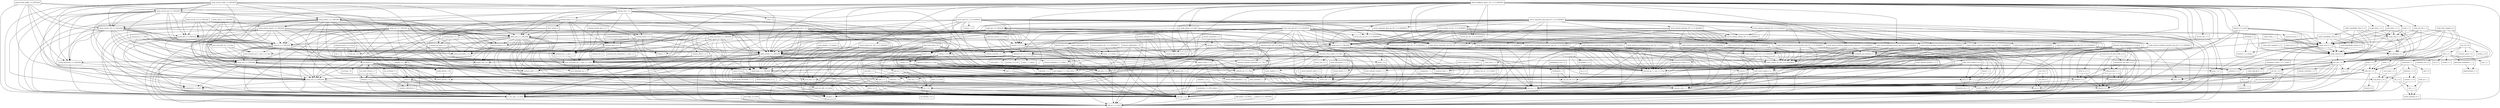 digraph dependencies {
  node [shape = box, fontsize=10.0];
  activemq_broker_5_15_2 -> activemq_client_5_15_2;
  activemq_broker_5_15_2 -> geronimo_jms_1_1_spec_1_1_1;
  activemq_broker_5_15_2 -> guava_23_6_jre;
  activemq_broker_5_15_2 -> hawtbuf_1_11;
  activemq_broker_5_15_2 -> jackson_databind_2_9_3;
  activemq_broker_5_15_2 -> jboss_transaction_api_1_2_spec_1_0_1_Final;
  activemq_broker_5_15_2 -> org_osgi_core_6_0_0;
  activemq_broker_5_15_2 -> slf4j_api_1_8_0_beta0;
  activemq_broker_5_15_2 -> xml_apis_1_4_01;
  activemq_client_5_15_2 -> commons_net_3_6;
  activemq_client_5_15_2 -> geronimo_j2ee_management_1_1_spec_1_0_1;
  activemq_client_5_15_2 -> geronimo_jms_1_1_spec_1_1_1;
  activemq_client_5_15_2 -> hawtbuf_1_11;
  activemq_client_5_15_2 -> jboss_transaction_api_1_2_spec_1_0_1_Final;
  activemq_client_5_15_2 -> slf4j_api_1_8_0_beta0;
  activemq_client_5_15_2 -> xml_apis_1_4_01;
  activemq_jms_pool_5_15_2 -> commons_pool2_2_5_0;
  activemq_jms_pool_5_15_2 -> geronimo_jms_1_1_spec_1_1_1;
  activemq_jms_pool_5_15_2 -> jboss_transaction_api_1_2_spec_1_0_1_Final;
  activemq_jms_pool_5_15_2 -> slf4j_api_1_8_0_beta0;
  activemq_kahadb_store_5_15_2 -> activemq_broker_5_15_2;
  activemq_kahadb_store_5_15_2 -> activemq_client_5_15_2;
  activemq_kahadb_store_5_15_2 -> geronimo_jms_1_1_spec_1_1_1;
  activemq_kahadb_store_5_15_2 -> jboss_transaction_api_1_2_spec_1_0_1_Final;
  activemq_kahadb_store_5_15_2 -> slf4j_api_1_8_0_beta0;
  activemq_openwire_legacy_5_15_2 -> activemq_client_5_15_2;
  activemq_pool_5_15_2 -> activemq_client_5_15_2;
  activemq_pool_5_15_2 -> activemq_jms_pool_5_15_2;
  activemq_pool_5_15_2 -> geronimo_jms_1_1_spec_1_1_1;
  activemq_pool_5_15_2 -> jboss_transaction_api_1_2_spec_1_0_1_Final;
  activemq_pool_5_15_2 -> slf4j_api_1_8_0_beta0;
  activemq_spring_5_15_2 -> activemq_broker_5_15_2;
  activemq_spring_5_15_2 -> activemq_client_5_15_2;
  activemq_spring_5_15_2 -> activemq_jms_pool_5_15_2;
  activemq_spring_5_15_2 -> activemq_pool_5_15_2;
  activemq_spring_5_15_2 -> geronimo_jms_1_1_spec_1_1_1;
  activemq_spring_5_15_2 -> jboss_transaction_api_1_2_spec_1_0_1_Final;
  activemq_spring_5_15_2 -> slf4j_api_1_8_0_beta0;
  activemq_spring_5_15_2 -> spring_beans_5_0_2_RELEASE;
  activemq_spring_5_15_2 -> spring_context_5_0_2_RELEASE;
  activemq_spring_5_15_2 -> spring_core_5_0_2_RELEASE;
  activemq_spring_5_15_2 -> xbean_spring_4_6;
  activemq_web_5_15_2 -> activemq_broker_5_15_2;
  activemq_web_5_15_2 -> activemq_client_5_15_2;
  activemq_web_5_15_2 -> activemq_spring_5_15_2;
  activemq_web_5_15_2 -> geronimo_jms_1_1_spec_1_1_1;
  activemq_web_5_15_2 -> jaxb_api_2_3_0;
  activemq_web_5_15_2 -> rome_1_0;
  activemq_web_5_15_2 -> slf4j_api_1_8_0_beta0;
  activemq_web_5_15_2 -> spring_beans_5_0_2_RELEASE;
  activemq_web_5_15_2 -> spring_core_5_0_2_RELEASE;
  activemq_web_5_15_2 -> spring_web_5_0_2_RELEASE;
  activemq_web_5_15_2 -> spring_webmvc_5_0_2_RELEASE;
  activemq_web_5_15_2 -> xstream_1_4_10;
  ant_1_10_1 -> ant_launcher_1_10_1;
  ant_1_10_1 -> xml_apis_1_4_01;
  asm_tree_6_0 -> asm_6_0;
  asm_util_6_0 -> asm_6_0;
  asm_util_6_0 -> asm_tree_6_0;
  aspectjweaver_1_9_0_RC2 -> jcl_over_slf4j_1_8_0_beta0;
  aspectjweaver_1_9_0_RC2 -> xml_apis_1_4_01;
  atmosphere_runtime_2_4_11_vaadin2 -> commons_pool2_2_5_0;
  atmosphere_runtime_2_4_11_vaadin2 -> jaxb_api_2_3_0;
  atmosphere_runtime_2_4_11_vaadin2 -> vaadin_slf4j_jdk14_1_6_1;
  atmosphere_runtime_2_4_11_vaadin2 -> xml_apis_1_4_01;
  autoencoder_0_1 -> ejml_0_22;
  autoencoder_0_1 -> jcommon_1_0_16;
  autoencoder_0_1 -> jfreechart_1_0_13;
  autoencoder_0_1 -> scala_library_2_10_2;
  autoencoder_0_1 -> scala_swing_2_10_2;
  autoencoder_0_1 -> weka_dev_3_9_2;
  bcpkix_jdk15on_1_58 -> bcprov_jdk15on_1_58;
  bmad_2_4 -> weka_dev_3_9_2;
  bounce_0_18 -> xml_apis_1_4_01;
  cglib_3_2_5 -> ant_1_10_1;
  cglib_3_2_5 -> asm_6_0;
  citizen_intelligence_agency_2017_12_25_SNAPSHOT -> commons_beanutils_1_9_3;
  citizen_intelligence_agency_2017_12_25_SNAPSHOT -> commons_lang_2_6_0_redhat_6;
  citizen_intelligence_agency_2017_12_25_SNAPSHOT -> commons_lang3_3_7;
  citizen_intelligence_agency_2017_12_25_SNAPSHOT -> dcharts_2_0_0_hack23;
  citizen_intelligence_agency_2017_12_25_SNAPSHOT -> ehcache_2_10_4_4_8;
  citizen_intelligence_agency_2017_12_25_SNAPSHOT -> ehcache_web_2_0_4;
  citizen_intelligence_agency_2017_12_25_SNAPSHOT -> gantt_addon_1_0_3;
  citizen_intelligence_agency_2017_12_25_SNAPSHOT -> hibernate_jpa_2_1_api_1_0_0_Final;
  citizen_intelligence_agency_2017_12_25_SNAPSHOT -> joda_time_2_9_9;
  citizen_intelligence_agency_2017_12_25_SNAPSHOT -> jsoup_1_10_2;
  citizen_intelligence_agency_2017_12_25_SNAPSHOT -> model_common_api_2017_12_25_SNAPSHOT;
  citizen_intelligence_agency_2017_12_25_SNAPSHOT -> model_external_riksdagen_documentcontent_impl_2017_12_25_SNAPSHOT;
  citizen_intelligence_agency_2017_12_25_SNAPSHOT -> model_external_riksdagen_dokumentlista_impl_2017_12_25_SNAPSHOT;
  citizen_intelligence_agency_2017_12_25_SNAPSHOT -> model_external_riksdagen_dokumentstatus_impl_2017_12_25_SNAPSHOT;
  citizen_intelligence_agency_2017_12_25_SNAPSHOT -> model_external_riksdagen_person_impl_2017_12_25_SNAPSHOT;
  citizen_intelligence_agency_2017_12_25_SNAPSHOT -> model_external_riksdagen_utskottsforslag_impl_2017_12_25_SNAPSHOT;
  citizen_intelligence_agency_2017_12_25_SNAPSHOT -> model_external_worldbank_data_impl_2017_12_25_SNAPSHOT;
  citizen_intelligence_agency_2017_12_25_SNAPSHOT -> model_internal_application_user_impl_2017_12_25_SNAPSHOT;
  citizen_intelligence_agency_2017_12_25_SNAPSHOT -> qrcode_2_1;
  citizen_intelligence_agency_2017_12_25_SNAPSHOT -> responsive_layout_2_1_1;
  citizen_intelligence_agency_2017_12_25_SNAPSHOT -> service_api_2017_12_25_SNAPSHOT;
  citizen_intelligence_agency_2017_12_25_SNAPSHOT -> service_external_esv_2017_12_25_SNAPSHOT;
  citizen_intelligence_agency_2017_12_25_SNAPSHOT -> slf4j_api_1_8_0_beta0;
  citizen_intelligence_agency_2017_12_25_SNAPSHOT -> spring_aop_5_0_2_RELEASE;
  citizen_intelligence_agency_2017_12_25_SNAPSHOT -> spring_beans_5_0_2_RELEASE;
  citizen_intelligence_agency_2017_12_25_SNAPSHOT -> spring_context_5_0_2_RELEASE;
  citizen_intelligence_agency_2017_12_25_SNAPSHOT -> spring_security_core_5_0_0_RELEASE;
  citizen_intelligence_agency_2017_12_25_SNAPSHOT -> spring_security_web_5_0_0_RELEASE;
  citizen_intelligence_agency_2017_12_25_SNAPSHOT -> spring_tx_5_0_2_RELEASE;
  citizen_intelligence_agency_2017_12_25_SNAPSHOT -> spring_web_5_0_2_RELEASE;
  citizen_intelligence_agency_2017_12_25_SNAPSHOT -> vaadin_grid_util_2_1_0;
  citizen_intelligence_agency_2017_12_25_SNAPSHOT -> vaadin_server_8_2_0;
  citizen_intelligence_agency_2017_12_25_SNAPSHOT -> vaadin_shared_8_2_0;
  citizen_intelligence_agency_2017_12_25_SNAPSHOT -> vaadin_spring_3_0_0_alpha1;
  citizen_intelligence_agency_2017_12_25_SNAPSHOT -> wt_pdf_viewer_1_0_4;
  colt_2_1_4 -> concurrent_1_3_4;
  commons_beanutils_1_9_3 -> commons_collections_3_2_2_redhat_2;
  commons_beanutils_1_9_3 -> jcl_over_slf4j_1_8_0_beta0;
  commons_collections4_4_1 -> xml_apis_1_4_01;
  commons_configuration_1_10 -> commons_beanutils_1_9_3;
  commons_configuration_1_10 -> commons_codec_1_11;
  commons_configuration_1_10 -> commons_collections_3_2_2_redhat_2;
  commons_configuration_1_10 -> commons_lang_2_6_0_redhat_6;
  commons_configuration_1_10 -> jcl_over_slf4j_1_8_0_beta0;
  commons_configuration_1_10 -> xml_apis_1_4_01;
  commons_dbcp2_2_2_0 -> commons_pool2_2_5_0;
  commons_dbcp2_2_2_0 -> jboss_transaction_api_1_2_spec_1_0_1_Final;
  commons_dbcp2_2_2_0 -> jcl_over_slf4j_1_8_0_beta0;
  commons_pool2_2_5_0 -> cglib_3_2_5;
  core_1_1_2 -> arpack_combined_all_0_1;
  dcharts_2_0_0_hack23 -> commons_codec_1_11;
  dcharts_2_0_0_hack23 -> commons_lang3_3_7;
  dcharts_2_0_0_hack23 -> gwt_user_2_8_2;
  dcharts_2_0_0_hack23 -> vaadin_client_8_2_0;
  dcharts_2_0_0_hack23 -> vaadin_server_8_2_0;
  dcharts_2_0_0_hack23 -> vaadin_shared_8_2_0;
  dom4j_1_6_1 -> jaxb_api_2_3_0;
  dom4j_1_6_1 -> jaxb_xjc_2_3_0;
  dom4j_1_6_1 -> xml_apis_1_4_01;
  dom4j_1_6_1 -> xpp3_1_1_6;
  easybinder_0_5 -> gentyref_1_2_0_vaadin1;
  easybinder_0_5 -> hibernate_jpa_2_1_api_1_0_0_Final;
  easybinder_0_5 -> vaadin_server_8_2_0;
  easybinder_0_5 -> vaadin_shared_8_2_0;
  easybinder_0_5 -> validation_api_2_0_1_Final;
  ehcache_2_10_4_4_8 -> hibernate_core_5_2_12_Final;
  ehcache_2_10_4_4_8 -> jboss_transaction_api_1_2_spec_1_0_1_Final;
  ehcache_2_10_4_4_8 -> quartz_2_3_0;
  ehcache_2_10_4_4_8 -> slf4j_api_1_8_0_beta0;
  ehcache_2_10_4_4_8 -> xml_apis_1_4_01;
  ehcache_3_4_0 -> cache_api_1_0_0;
  ehcache_3_4_0 -> jaxb_api_2_3_0;
  ehcache_3_4_0 -> slf4j_api_1_8_0_beta0;
  ehcache_3_4_0 -> xml_apis_1_4_01;
  ehcache_clustered_3_4_0 -> ehcache_2_10_4_4_8;
  ehcache_clustered_3_4_0 -> ehcache_3_4_0;
  ehcache_clustered_3_4_0 -> jaxb_api_2_3_0;
  ehcache_clustered_3_4_0 -> slf4j_api_1_8_0_beta0;
  ehcache_clustered_3_4_0 -> xml_apis_1_4_01;
  ehcache_transactions_3_4_0 -> ehcache_2_10_4_4_8;
  ehcache_transactions_3_4_0 -> ehcache_3_4_0;
  ehcache_transactions_3_4_0 -> jboss_transaction_api_1_2_spec_1_0_1_Final;
  ehcache_transactions_3_4_0 -> slf4j_api_1_8_0_beta0;
  ehcache_transactions_3_4_0 -> xml_apis_1_4_01;
  ehcache_web_2_0_4 -> ehcache_2_10_4_4_8;
  ehcache_web_2_0_4 -> slf4j_api_1_8_0_beta0;
  elasticsearch_rest_client_5_6_4 -> httpasyncclient_4_1_2;
  elasticsearch_rest_client_5_6_4 -> httpclient_4_5_4;
  elasticsearch_rest_client_5_6_4 -> httpcore_4_4_8;
  elasticsearch_rest_client_5_6_4 -> httpcore_nio_4_4_5;
  elasticsearch_rest_client_5_6_4 -> jcl_over_slf4j_1_8_0_beta0;
  elasticsearch_rest_client_sniffer_5_6_4 -> elasticsearch_rest_client_5_6_4;
  elasticsearch_rest_client_sniffer_5_6_4 -> httpcore_4_4_8;
  elasticsearch_rest_client_sniffer_5_6_4 -> jackson_core_2_9_3;
  elasticsearch_rest_client_sniffer_5_6_4 -> jcl_over_slf4j_1_8_0_beta0;
  encrypt_properties_2017_12_25_SNAPSHOT -> bcprov_jdk15on_1_58;
  encrypt_properties_2017_12_25_SNAPSHOT -> jasypt_1_9_3_redhat_3;
  fluent_hc_4_5_4 -> httpclient_4_5_4;
  fluent_hc_4_5_4 -> httpcore_4_4_8;
  gantt_addon_1_0_3 -> gwt_user_2_8_2;
  gantt_addon_1_0_3 -> vaadin_client_8_2_0;
  gantt_addon_1_0_3 -> vaadin_server_8_2_0;
  gantt_addon_1_0_3 -> vaadin_shared_8_2_0;
  geronimo_jms_1_1_spec_1_1_1 -> jboss_transaction_api_1_2_spec_1_0_1_Final;
  googleauth_1_1_5 -> commons_codec_1_11;
  googleauth_1_1_5 -> httpclient_4_5_4;
  guava_23_6_jre -> animal_sniffer_annotations_1_14;
  guava_23_6_jre -> checker_compat_qual_2_0_0;
  guava_23_6_jre -> error_prone_annotations_2_1_3;
  guava_23_6_jre -> j2objc_annotations_1_1;
  guava_23_6_jre -> jsr305_1_3_9;
  gwt_dev_2_8_2 -> animal_sniffer_annotations_1_14;
  gwt_dev_2_8_2 -> ant_1_10_1;
  gwt_dev_2_8_2 -> asm_6_0;
  gwt_dev_2_8_2 -> colt_2_1_4;
  gwt_dev_2_8_2 -> gson_2_8_2;
  gwt_dev_2_8_2 -> j2objc_annotations_1_1;
  gwt_dev_2_8_2 -> jsr305_1_3_9;
  gwt_dev_2_8_2 -> org_osgi_core_6_0_0;
  gwt_dev_2_8_2 -> xml_apis_1_4_01;
  gwt_elemental_2_8_2 -> gwt_user_2_8_2;
  gwt_user_2_8_2 -> asm_6_0;
  gwt_user_2_8_2 -> commons_io_2_6;
  gwt_user_2_8_2 -> gson_2_8_2;
  gwt_user_2_8_2 -> gwt_dev_2_8_2;
  gwt_user_2_8_2 -> icu4j_60_2;
  gwt_user_2_8_2 -> jcl_over_slf4j_1_8_0_beta0;
  gwt_user_2_8_2 -> jsinterop_annotations_1_0_2;
  gwt_user_2_8_2 -> jsr305_1_3_9;
  gwt_user_2_8_2 -> junit_4_12;
  gwt_user_2_8_2 -> sac_1_3;
  gwt_user_2_8_2 -> validation_api_2_0_1_Final;
  gwt_user_2_8_2 -> xml_apis_1_4_01;
  hawtdispatch_1_22 -> asm_6_0;
  hawtdispatch_1_22 -> org_osgi_core_6_0_0;
  hawtdispatch_scala_1_22 -> hawtdispatch_1_22;
  hawtdispatch_scala_1_22 -> scala_library_2_10_2;
  hawtdispatch_transport_1_22 -> hawtbuf_1_11;
  hawtdispatch_transport_1_22 -> hawtdispatch_1_22;
  hibernate_commons_annotations_5_0_1_Final -> jboss_logging_3_3_1_Final_redhat_1;
  hibernate_core_5_2_12_Final -> ant_1_10_1;
  hibernate_core_5_2_12_Final -> antlr_2_7_7_redhat_7;
  hibernate_core_5_2_12_Final -> byte_buddy_1_7_9;
  hibernate_core_5_2_12_Final -> classmate_1_3_4;
  hibernate_core_5_2_12_Final -> dom4j_1_6_1;
  hibernate_core_5_2_12_Final -> hibernate_commons_annotations_5_0_1_Final;
  hibernate_core_5_2_12_Final -> hibernate_jpa_2_1_api_1_0_0_Final;
  hibernate_core_5_2_12_Final -> jandex_2_0_4_Final;
  hibernate_core_5_2_12_Final -> javassist_3_22_0_GA;
  hibernate_core_5_2_12_Final -> jaxb_api_2_3_0;
  hibernate_core_5_2_12_Final -> jboss_logging_3_3_1_Final_redhat_1;
  hibernate_core_5_2_12_Final -> jboss_transaction_api_1_2_spec_1_0_1_Final;
  hibernate_core_5_2_12_Final -> validation_api_2_0_1_Final;
  hibernate_core_5_2_12_Final -> xml_apis_1_4_01;
  hibernate_ehcache_5_2_12_Final -> ehcache_2_10_4_4_8;
  hibernate_ehcache_5_2_12_Final -> hibernate_core_5_2_12_Final;
  hibernate_ehcache_5_2_12_Final -> jboss_logging_3_3_1_Final_redhat_1;
  hibernate_ehcache_5_2_12_Final -> jboss_transaction_api_1_2_spec_1_0_1_Final;
  hibernate_jcache_5_2_12_Final -> cache_api_1_0_0;
  hibernate_jcache_5_2_12_Final -> hibernate_core_5_2_12_Final;
  hibernate_jcache_5_2_12_Final -> jboss_logging_3_3_1_Final_redhat_1;
  hibernate_jcache_5_2_12_Final -> jboss_transaction_api_1_2_spec_1_0_1_Final;
  hibernate_search_elasticsearch_5_9_0_Beta1 -> elasticsearch_rest_client_5_6_4;
  hibernate_search_elasticsearch_5_9_0_Beta1 -> elasticsearch_rest_client_sniffer_5_6_4;
  hibernate_search_elasticsearch_5_9_0_Beta1 -> gson_2_8_2;
  hibernate_search_elasticsearch_5_9_0_Beta1 -> hibernate_search_engine_5_9_0_Beta1;
  hibernate_search_elasticsearch_5_9_0_Beta1 -> httpasyncclient_4_1_2;
  hibernate_search_elasticsearch_5_9_0_Beta1 -> httpclient_4_5_4;
  hibernate_search_elasticsearch_5_9_0_Beta1 -> httpcore_4_4_8;
  hibernate_search_elasticsearch_5_9_0_Beta1 -> httpcore_nio_4_4_5;
  hibernate_search_elasticsearch_5_9_0_Beta1 -> jaxb_api_2_3_0;
  hibernate_search_elasticsearch_5_9_0_Beta1 -> jboss_logging_3_3_1_Final_redhat_1;
  hibernate_search_elasticsearch_5_9_0_Beta1 -> lucene_analyzers_common_5_5_5;
  hibernate_search_elasticsearch_5_9_0_Beta1 -> lucene_core_5_5_5;
  hibernate_search_elasticsearch_5_9_0_Beta1 -> lucene_facet_5_5_5;
  hibernate_search_engine_5_9_0_Beta1 -> hibernate_commons_annotations_5_0_1_Final;
  hibernate_search_engine_5_9_0_Beta1 -> jboss_logging_3_3_1_Final_redhat_1;
  hibernate_search_engine_5_9_0_Beta1 -> jboss_transaction_api_1_2_spec_1_0_1_Final;
  hibernate_search_engine_5_9_0_Beta1 -> lucene_analyzers_common_5_5_5;
  hibernate_search_engine_5_9_0_Beta1 -> lucene_core_5_5_5;
  hibernate_search_engine_5_9_0_Beta1 -> lucene_facet_5_5_5;
  hibernate_search_engine_5_9_0_Beta1 -> lucene_misc_5_5_5;
  hibernate_search_engine_5_9_0_Beta1 -> lucene_queries_5_5_5;
  hibernate_search_engine_5_9_0_Beta1 -> lucene_queryparser_5_5_5;
  hibernate_search_engine_5_9_0_Beta1 -> xml_apis_1_4_01;
  hibernate_search_orm_5_9_0_Beta1 -> hibernate_commons_annotations_5_0_1_Final;
  hibernate_search_orm_5_9_0_Beta1 -> hibernate_core_5_2_12_Final;
  hibernate_search_orm_5_9_0_Beta1 -> hibernate_jpa_2_1_api_1_0_0_Final;
  hibernate_search_orm_5_9_0_Beta1 -> hibernate_search_engine_5_9_0_Beta1;
  hibernate_search_orm_5_9_0_Beta1 -> jboss_transaction_api_1_2_spec_1_0_1_Final;
  hibernate_search_orm_5_9_0_Beta1 -> lucene_core_5_5_5;
  hibernate_validator_6_0_7_Final -> classmate_1_3_4;
  hibernate_validator_6_0_7_Final -> hibernate_jpa_2_1_api_1_0_0_Final;
  hibernate_validator_6_0_7_Final -> jaxb_api_2_3_0;
  hibernate_validator_6_0_7_Final -> jboss_logging_3_3_1_Final_redhat_1;
  hibernate_validator_6_0_7_Final -> joda_time_2_9_9;
  hibernate_validator_6_0_7_Final -> jsoup_1_10_2;
  hibernate_validator_6_0_7_Final -> validation_api_2_0_1_Final;
  hibernate_validator_6_0_7_Final -> xml_apis_1_4_01;
  httpasyncclient_4_1_2 -> httpclient_4_5_4;
  httpasyncclient_4_1_2 -> httpcore_4_4_8;
  httpasyncclient_4_1_2 -> httpcore_nio_4_4_5;
  httpasyncclient_4_1_2 -> jcl_over_slf4j_1_8_0_beta0;
  httpclient_4_5_4 -> commons_codec_1_11;
  httpclient_4_5_4 -> httpcore_4_4_8;
  httpclient_4_5_4 -> jcl_over_slf4j_1_8_0_beta0;
  httpcore_nio_4_4_5 -> httpcore_4_4_8;
  hyperjaxb3_ejb_roundtrip_0_6_2 -> commons_io_2_6;
  hyperjaxb3_ejb_roundtrip_0_6_2 -> commons_lang3_3_7;
  hyperjaxb3_ejb_roundtrip_0_6_2 -> hibernate_jpa_2_1_api_1_0_0_Final;
  hyperjaxb3_ejb_roundtrip_0_6_2 -> hyperjaxb3_ejb_runtime_0_6_2;
  hyperjaxb3_ejb_roundtrip_0_6_2 -> jaxb_api_2_3_0;
  hyperjaxb3_ejb_roundtrip_0_6_2 -> jaxb2_basics_runtime_0_11_1;
  hyperjaxb3_ejb_roundtrip_0_6_2 -> jaxb2_basics_testing_0_10_0;
  hyperjaxb3_ejb_roundtrip_0_6_2 -> jcl_over_slf4j_1_8_0_beta0;
  hyperjaxb3_ejb_roundtrip_0_6_2 -> junit_4_12;
  hyperjaxb3_ejb_roundtrip_0_6_2 -> xml_apis_1_4_01;
  hyperjaxb3_ejb_roundtrip_0_6_2 -> xmlunit_1_5;
  hyperjaxb3_ejb_runtime_0_6_2 -> commons_lang3_3_7;
  hyperjaxb3_ejb_runtime_0_6_2 -> hibernate_jpa_2_1_api_1_0_0_Final;
  hyperjaxb3_ejb_runtime_0_6_2 -> jaxb_api_2_3_0;
  hyperjaxb3_ejb_runtime_0_6_2 -> xml_apis_1_4_01;
  icu4j_60_2 -> xml_apis_1_4_01;
  jackson_databind_2_9_3 -> jackson_annotations_2_9_0;
  jackson_databind_2_9_3 -> jackson_core_2_9_3;
  jackson_databind_2_9_3 -> xml_apis_1_4_01;
  jackson_mapper_asl_1_9_13_redhat_3 -> jackson_core_asl_1_9_13_redhat_3;
  jackson_mapper_asl_1_9_13_redhat_3 -> joda_time_2_9_9;
  jackson_mapper_asl_1_9_13_redhat_3 -> xml_apis_1_4_01;
  jandex_2_0_4_Final -> ant_1_10_1;
  jasypt_1_9_3_redhat_3 -> icu4j_60_2;
  jasypt_hibernate4_1_9_2 -> hibernate_core_5_2_12_Final;
  jasypt_hibernate4_1_9_2 -> jasypt_1_9_3_redhat_3;
  jasypt_spring31_1_9_3_redhat_3 -> jasypt_1_9_3_redhat_3;
  jasypt_spring31_1_9_3_redhat_3 -> spring_beans_5_0_2_RELEASE;
  jasypt_spring31_1_9_3_redhat_3 -> spring_context_5_0_2_RELEASE;
  jasypt_spring31_1_9_3_redhat_3 -> spring_core_5_0_2_RELEASE;
  jasypt_spring31_1_9_3_redhat_3 -> xml_apis_1_4_01;
  java_cup_11b_2015_03_26 -> ant_1_10_1;
  javamelody_core_1_70_0 -> activation_1_1;
  javamelody_core_1_70_0 -> commons_dbcp2_2_2_0;
  javamelody_core_1_70_0 -> ehcache_2_10_4_4_8;
  javamelody_core_1_70_0 -> hibernate_jpa_2_1_api_1_0_0_Final;
  javamelody_core_1_70_0 -> javax_interceptor_api_1_2;
  javamelody_core_1_70_0 -> javax_mail_1_6_0;
  javamelody_core_1_70_0 -> jrobin_1_6_0;
  javamelody_core_1_70_0 -> log4j_over_slf4j_1_8_0_beta0;
  javamelody_core_1_70_0 -> logback_classic_1_2_3;
  javamelody_core_1_70_0 -> logback_core_1_2_3;
  javamelody_core_1_70_0 -> openpdf_1_0_5;
  javamelody_core_1_70_0 -> quartz_2_3_0;
  javamelody_core_1_70_0 -> slf4j_api_1_8_0_beta0;
  javamelody_core_1_70_0 -> spring_aop_5_0_2_RELEASE;
  javamelody_core_1_70_0 -> spring_beans_5_0_2_RELEASE;
  javamelody_core_1_70_0 -> spring_context_5_0_2_RELEASE;
  javamelody_core_1_70_0 -> spring_core_5_0_2_RELEASE;
  javamelody_core_1_70_0 -> spring_web_5_0_2_RELEASE;
  javamelody_core_1_70_0 -> xml_apis_1_4_01;
  javamelody_core_1_70_0 -> xstream_1_4_10;
  javax_mail_1_6_0 -> activation_1_1;
  javax_mail_1_6_0 -> xml_apis_1_4_01;
  jaxb_api_2_3_0 -> activation_1_1;
  jaxb_api_2_3_0 -> xml_apis_1_4_01;
  jaxb_core_2_3_0 -> activation_1_1;
  jaxb_core_2_3_0 -> jaxb_api_2_3_0;
  jaxb_core_2_3_0 -> xml_apis_1_4_01;
  jaxb_impl_2_3_0 -> activation_1_1;
  jaxb_impl_2_3_0 -> jaxb_api_2_3_0;
  jaxb_impl_2_3_0 -> jaxb_core_2_3_0;
  jaxb_impl_2_3_0 -> xml_apis_1_4_01;
  jaxb_xjc_2_3_0 -> activation_1_1;
  jaxb_xjc_2_3_0 -> ant_1_10_1;
  jaxb_xjc_2_3_0 -> jaxb_api_2_3_0;
  jaxb_xjc_2_3_0 -> jaxb_core_2_3_0;
  jaxb_xjc_2_3_0 -> xml_apis_1_4_01;
  jaxb2_basics_runtime_0_11_1 -> activation_1_1;
  jaxb2_basics_runtime_0_11_1 -> jaxb_api_2_3_0;
  jaxb2_basics_runtime_0_11_1 -> jaxb_core_2_3_0;
  jaxb2_basics_runtime_0_11_1 -> xml_apis_1_4_01;
  jaxb2_basics_testing_0_10_0 -> commons_io_2_6;
  jaxb2_basics_testing_0_10_0 -> jaxb_api_2_3_0;
  jaxb2_basics_testing_0_10_0 -> jaxb2_basics_runtime_0_11_1;
  jaxb2_basics_testing_0_10_0 -> jcl_over_slf4j_1_8_0_beta0;
  jaxb2_basics_testing_0_10_0 -> junit_4_12;
  jaxb2_basics_testing_0_10_0 -> xml_apis_1_4_01;
  jaxb2_basics_testing_0_10_0 -> xmlunit_1_5;
  jaxb2_basics_tools_0_10_0 -> commons_beanutils_1_9_3;
  jaxb2_basics_tools_0_10_0 -> commons_lang3_3_7;
  jaxb2_basics_tools_0_10_0 -> jaxb_api_2_3_0;
  jaxb2_basics_tools_0_10_0 -> jaxb_core_2_3_0;
  jaxb2_basics_tools_0_10_0 -> jaxb_xjc_2_3_0;
  jaxb2_basics_tools_0_10_0 -> jaxb2_basics_runtime_0_11_1;
  jaxb2_basics_tools_0_10_0 -> jcl_over_slf4j_1_8_0_beta0;
  jaxb2_basics_tools_0_10_0 -> spring_beans_5_0_2_RELEASE;
  jaxb2_basics_tools_0_10_0 -> spring_context_5_0_2_RELEASE;
  jaxb2_basics_tools_0_10_0 -> xml_apis_1_4_01;
  jboss_connector_api_1_7_spec_1_0_0_Final -> jboss_transaction_api_1_2_spec_1_0_1_Final;
  jboss_logging_3_3_1_Final_redhat_1 -> log4j_over_slf4j_1_8_0_beta0;
  jboss_logging_3_3_1_Final_redhat_1 -> slf4j_api_1_8_0_beta0;
  jboss_transaction_api_1_2_spec_1_0_1_Final -> javax_interceptor_api_1_2;
  jboss_transaction_spi_7_6_0_Final -> jboss_connector_api_1_7_spec_1_0_0_Final;
  jboss_transaction_spi_7_6_0_Final -> jboss_logging_3_3_1_Final_redhat_1;
  jboss_transaction_spi_7_6_0_Final -> jboss_transaction_api_1_2_spec_1_0_1_Final;
  jcl_over_slf4j_1_8_0_beta0 -> slf4j_api_1_8_0_beta0;
  jcommon_1_0_16 -> xml_apis_1_4_01;
  jdom2_2_0_6 -> xml_apis_1_4_01;
  jfilechooser_bookmarks_0_1_5 -> jclipboardhelper_0_1_0;
  jfreechart_1_0_13 -> jcommon_1_0_16;
  jfreechart_1_0_13 -> xml_apis_1_4_01;
  jms_1_1 -> jboss_transaction_api_1_2_spec_1_0_1_Final;
  jna_platform_4_5_0 -> jna_4_5_0;
  jrobin_1_6_0 -> xml_apis_1_4_01;
  jsoup_1_10_2 -> xml_apis_1_4_01;
  jul_to_slf4j_1_8_0_beta0 -> slf4j_api_1_8_0_beta0;
  junit_4_12 -> hamcrest_core_1_3;
  liquibase_core_3_5_3 -> ant_1_10_1;
  liquibase_core_3_5_3 -> org_osgi_core_6_0_0;
  liquibase_core_3_5_3 -> snakeyaml_1_19;
  liquibase_core_3_5_3 -> spring_beans_5_0_2_RELEASE;
  liquibase_core_3_5_3 -> spring_context_5_0_2_RELEASE;
  liquibase_core_3_5_3 -> spring_core_5_0_2_RELEASE;
  liquibase_core_3_5_3 -> xml_apis_1_4_01;
  log4j_over_slf4j_1_8_0_beta0 -> slf4j_api_1_8_0_beta0;
  log4j_over_slf4j_1_8_0_beta0 -> xml_apis_1_4_01;
  logback_classic_1_2_3 -> logback_core_1_2_3;
  logback_classic_1_2_3 -> slf4j_api_1_8_0_beta0;
  logback_classic_1_2_3 -> xml_apis_1_4_01;
  logback_core_1_2_3 -> javax_mail_1_6_0;
  logback_core_1_2_3 -> xml_apis_1_4_01;
  logback_elasticsearch_appender_1_6 -> jackson_core_2_9_3;
  logback_elasticsearch_appender_1_6 -> logback_classic_1_2_3;
  logback_elasticsearch_appender_1_6 -> logback_core_1_2_3;
  logback_elasticsearch_appender_1_6 -> slf4j_api_1_8_0_beta0;
  lucene_analyzers_common_5_5_5 -> lucene_core_5_5_5;
  lucene_analyzers_common_5_5_5 -> xml_apis_1_4_01;
  lucene_analyzers_phonetic_5_5_5 -> commons_codec_1_11;
  lucene_analyzers_phonetic_5_5_5 -> lucene_analyzers_common_5_5_5;
  lucene_analyzers_phonetic_5_5_5 -> lucene_core_5_5_5;
  lucene_backward_codecs_5_5_5 -> lucene_core_5_5_5;
  lucene_facet_5_5_5 -> lucene_core_5_5_5;
  lucene_facet_5_5_5 -> lucene_queries_5_5_5;
  lucene_misc_5_5_5 -> lucene_core_5_5_5;
  lucene_queries_5_5_5 -> lucene_core_5_5_5;
  lucene_queryparser_5_5_5 -> lucene_core_5_5_5;
  lucene_queryparser_5_5_5 -> lucene_queries_5_5_5;
  lucene_queryparser_5_5_5 -> lucene_sandbox_5_5_5;
  lucene_queryparser_5_5_5 -> xml_apis_1_4_01;
  lucene_sandbox_5_5_5 -> jakarta_regexp_1_4;
  lucene_sandbox_5_5_5 -> lucene_core_5_5_5;
  meka_1_9_1 -> autoencoder_0_1;
  meka_1_9_1 -> bmad_2_4;
  meka_1_9_1 -> jama_1_0_3;
  meka_1_9_1 -> jclipboardhelper_0_1_0;
  meka_1_9_1 -> jfilechooser_bookmarks_0_1_5;
  meka_1_9_1 -> markdownj_core_0_4;
  meka_1_9_1 -> mst_4_0;
  meka_1_9_1 -> mulan_1_4_0;
  meka_1_9_1 -> scala_library_2_10_2;
  meka_1_9_1 -> trove4j_3_0_3;
  meka_1_9_1 -> weka_dev_3_9_2;
  moa_2017_06 -> commons_math3_3_6_1;
  moa_2017_06 -> jama_1_0_3;
  moa_2017_06 -> meka_1_9_1;
  moa_2017_06 -> sizeofag_1_0_0;
  moa_2017_06 -> weka_dev_3_9_2;
  model_common_impl_2017_12_25_SNAPSHOT -> jaxb_api_2_3_0;
  model_common_impl_2017_12_25_SNAPSHOT -> model_common_api_2017_12_25_SNAPSHOT;
  model_common_impl_2017_12_25_SNAPSHOT -> slf4j_api_1_8_0_beta0;
  model_external_riksdagen_documentcontent_impl_2017_12_25_SNAPSHOT -> hibernate_jpa_2_1_api_1_0_0_Final;
  model_external_riksdagen_documentcontent_impl_2017_12_25_SNAPSHOT -> hyperjaxb3_ejb_roundtrip_0_6_2;
  model_external_riksdagen_documentcontent_impl_2017_12_25_SNAPSHOT -> jaxb_api_2_3_0;
  model_external_riksdagen_documentcontent_impl_2017_12_25_SNAPSHOT -> jaxb2_basics_runtime_0_11_1;
  model_external_riksdagen_documentcontent_impl_2017_12_25_SNAPSHOT -> model_common_api_2017_12_25_SNAPSHOT;
  model_external_riksdagen_documentcontent_impl_2017_12_25_SNAPSHOT -> xml_apis_1_4_01;
  model_external_riksdagen_dokumentlista_impl_2017_12_25_SNAPSHOT -> hibernate_jpa_2_1_api_1_0_0_Final;
  model_external_riksdagen_dokumentlista_impl_2017_12_25_SNAPSHOT -> hyperjaxb3_ejb_roundtrip_0_6_2;
  model_external_riksdagen_dokumentlista_impl_2017_12_25_SNAPSHOT -> jaxb_api_2_3_0;
  model_external_riksdagen_dokumentlista_impl_2017_12_25_SNAPSHOT -> jaxb2_basics_runtime_0_11_1;
  model_external_riksdagen_dokumentlista_impl_2017_12_25_SNAPSHOT -> model_common_api_2017_12_25_SNAPSHOT;
  model_external_riksdagen_dokumentlista_impl_2017_12_25_SNAPSHOT -> xml_apis_1_4_01;
  model_external_riksdagen_dokumentstatus_impl_2017_12_25_SNAPSHOT -> hibernate_jpa_2_1_api_1_0_0_Final;
  model_external_riksdagen_dokumentstatus_impl_2017_12_25_SNAPSHOT -> hyperjaxb3_ejb_roundtrip_0_6_2;
  model_external_riksdagen_dokumentstatus_impl_2017_12_25_SNAPSHOT -> jaxb_api_2_3_0;
  model_external_riksdagen_dokumentstatus_impl_2017_12_25_SNAPSHOT -> jaxb2_basics_runtime_0_11_1;
  model_external_riksdagen_dokumentstatus_impl_2017_12_25_SNAPSHOT -> model_common_api_2017_12_25_SNAPSHOT;
  model_external_riksdagen_dokumentstatus_impl_2017_12_25_SNAPSHOT -> model_common_impl_2017_12_25_SNAPSHOT;
  model_external_riksdagen_dokumentstatus_impl_2017_12_25_SNAPSHOT -> xml_apis_1_4_01;
  model_external_riksdagen_person_impl_2017_12_25_SNAPSHOT -> hibernate_jpa_2_1_api_1_0_0_Final;
  model_external_riksdagen_person_impl_2017_12_25_SNAPSHOT -> hyperjaxb3_ejb_roundtrip_0_6_2;
  model_external_riksdagen_person_impl_2017_12_25_SNAPSHOT -> jaxb_api_2_3_0;
  model_external_riksdagen_person_impl_2017_12_25_SNAPSHOT -> jaxb2_basics_runtime_0_11_1;
  model_external_riksdagen_person_impl_2017_12_25_SNAPSHOT -> model_common_api_2017_12_25_SNAPSHOT;
  model_external_riksdagen_person_impl_2017_12_25_SNAPSHOT -> model_common_impl_2017_12_25_SNAPSHOT;
  model_external_riksdagen_person_impl_2017_12_25_SNAPSHOT -> xml_apis_1_4_01;
  model_external_riksdagen_personlista_impl_2017_12_25_SNAPSHOT -> hibernate_jpa_2_1_api_1_0_0_Final;
  model_external_riksdagen_personlista_impl_2017_12_25_SNAPSHOT -> hyperjaxb3_ejb_roundtrip_0_6_2;
  model_external_riksdagen_personlista_impl_2017_12_25_SNAPSHOT -> jaxb_api_2_3_0;
  model_external_riksdagen_personlista_impl_2017_12_25_SNAPSHOT -> jaxb2_basics_runtime_0_11_1;
  model_external_riksdagen_personlista_impl_2017_12_25_SNAPSHOT -> model_common_api_2017_12_25_SNAPSHOT;
  model_external_riksdagen_personlista_impl_2017_12_25_SNAPSHOT -> model_common_impl_2017_12_25_SNAPSHOT;
  model_external_riksdagen_personlista_impl_2017_12_25_SNAPSHOT -> xml_apis_1_4_01;
  model_external_riksdagen_utskottsforslag_impl_2017_12_25_SNAPSHOT -> hibernate_jpa_2_1_api_1_0_0_Final;
  model_external_riksdagen_utskottsforslag_impl_2017_12_25_SNAPSHOT -> hyperjaxb3_ejb_roundtrip_0_6_2;
  model_external_riksdagen_utskottsforslag_impl_2017_12_25_SNAPSHOT -> hyperjaxb3_ejb_runtime_0_6_2;
  model_external_riksdagen_utskottsforslag_impl_2017_12_25_SNAPSHOT -> jaxb_api_2_3_0;
  model_external_riksdagen_utskottsforslag_impl_2017_12_25_SNAPSHOT -> jaxb2_basics_runtime_0_11_1;
  model_external_riksdagen_utskottsforslag_impl_2017_12_25_SNAPSHOT -> model_common_api_2017_12_25_SNAPSHOT;
  model_external_riksdagen_utskottsforslag_impl_2017_12_25_SNAPSHOT -> model_common_impl_2017_12_25_SNAPSHOT;
  model_external_riksdagen_utskottsforslag_impl_2017_12_25_SNAPSHOT -> xml_apis_1_4_01;
  model_external_riksdagen_votering_impl_2017_12_25_SNAPSHOT -> hibernate_jpa_2_1_api_1_0_0_Final;
  model_external_riksdagen_votering_impl_2017_12_25_SNAPSHOT -> hyperjaxb3_ejb_roundtrip_0_6_2;
  model_external_riksdagen_votering_impl_2017_12_25_SNAPSHOT -> jaxb_api_2_3_0;
  model_external_riksdagen_votering_impl_2017_12_25_SNAPSHOT -> jaxb2_basics_runtime_0_11_1;
  model_external_riksdagen_votering_impl_2017_12_25_SNAPSHOT -> model_common_api_2017_12_25_SNAPSHOT;
  model_external_riksdagen_votering_impl_2017_12_25_SNAPSHOT -> model_common_impl_2017_12_25_SNAPSHOT;
  model_external_riksdagen_votering_impl_2017_12_25_SNAPSHOT -> xml_apis_1_4_01;
  model_external_riksdagen_voteringlista_impl_2017_12_25_SNAPSHOT -> hibernate_jpa_2_1_api_1_0_0_Final;
  model_external_riksdagen_voteringlista_impl_2017_12_25_SNAPSHOT -> hyperjaxb3_ejb_roundtrip_0_6_2;
  model_external_riksdagen_voteringlista_impl_2017_12_25_SNAPSHOT -> jaxb_api_2_3_0;
  model_external_riksdagen_voteringlista_impl_2017_12_25_SNAPSHOT -> jaxb2_basics_runtime_0_11_1;
  model_external_riksdagen_voteringlista_impl_2017_12_25_SNAPSHOT -> model_common_api_2017_12_25_SNAPSHOT;
  model_external_riksdagen_voteringlista_impl_2017_12_25_SNAPSHOT -> xml_apis_1_4_01;
  model_external_val_kommunvalkrets_impl_2017_12_25_SNAPSHOT -> hibernate_jpa_2_1_api_1_0_0_Final;
  model_external_val_kommunvalkrets_impl_2017_12_25_SNAPSHOT -> hyperjaxb3_ejb_roundtrip_0_6_2;
  model_external_val_kommunvalkrets_impl_2017_12_25_SNAPSHOT -> jaxb_api_2_3_0;
  model_external_val_kommunvalkrets_impl_2017_12_25_SNAPSHOT -> jaxb2_basics_runtime_0_11_1;
  model_external_val_kommunvalkrets_impl_2017_12_25_SNAPSHOT -> model_common_api_2017_12_25_SNAPSHOT;
  model_external_val_kommunvalkrets_impl_2017_12_25_SNAPSHOT -> xml_apis_1_4_01;
  model_external_val_landstingvalkrets_impl_2017_12_25_SNAPSHOT -> hibernate_jpa_2_1_api_1_0_0_Final;
  model_external_val_landstingvalkrets_impl_2017_12_25_SNAPSHOT -> hyperjaxb3_ejb_roundtrip_0_6_2;
  model_external_val_landstingvalkrets_impl_2017_12_25_SNAPSHOT -> jaxb_api_2_3_0;
  model_external_val_landstingvalkrets_impl_2017_12_25_SNAPSHOT -> jaxb2_basics_runtime_0_11_1;
  model_external_val_landstingvalkrets_impl_2017_12_25_SNAPSHOT -> model_common_api_2017_12_25_SNAPSHOT;
  model_external_val_landstingvalkrets_impl_2017_12_25_SNAPSHOT -> xml_apis_1_4_01;
  model_external_val_partier_impl_2017_12_25_SNAPSHOT -> hibernate_jpa_2_1_api_1_0_0_Final;
  model_external_val_partier_impl_2017_12_25_SNAPSHOT -> hyperjaxb3_ejb_roundtrip_0_6_2;
  model_external_val_partier_impl_2017_12_25_SNAPSHOT -> jaxb_api_2_3_0;
  model_external_val_partier_impl_2017_12_25_SNAPSHOT -> jaxb2_basics_runtime_0_11_1;
  model_external_val_partier_impl_2017_12_25_SNAPSHOT -> model_common_api_2017_12_25_SNAPSHOT;
  model_external_val_partier_impl_2017_12_25_SNAPSHOT -> model_common_impl_2017_12_25_SNAPSHOT;
  model_external_val_partier_impl_2017_12_25_SNAPSHOT -> xml_apis_1_4_01;
  model_external_val_riksdagsvalkrets_impl_2017_12_25_SNAPSHOT -> hibernate_jpa_2_1_api_1_0_0_Final;
  model_external_val_riksdagsvalkrets_impl_2017_12_25_SNAPSHOT -> hyperjaxb3_ejb_roundtrip_0_6_2;
  model_external_val_riksdagsvalkrets_impl_2017_12_25_SNAPSHOT -> jaxb_api_2_3_0;
  model_external_val_riksdagsvalkrets_impl_2017_12_25_SNAPSHOT -> jaxb2_basics_runtime_0_11_1;
  model_external_val_riksdagsvalkrets_impl_2017_12_25_SNAPSHOT -> model_common_api_2017_12_25_SNAPSHOT;
  model_external_val_riksdagsvalkrets_impl_2017_12_25_SNAPSHOT -> xml_apis_1_4_01;
  model_external_worldbank_data_impl_2017_12_25_SNAPSHOT -> hibernate_jpa_2_1_api_1_0_0_Final;
  model_external_worldbank_data_impl_2017_12_25_SNAPSHOT -> hyperjaxb3_ejb_roundtrip_0_6_2;
  model_external_worldbank_data_impl_2017_12_25_SNAPSHOT -> jaxb_api_2_3_0;
  model_external_worldbank_data_impl_2017_12_25_SNAPSHOT -> jaxb2_basics_runtime_0_11_1;
  model_external_worldbank_data_impl_2017_12_25_SNAPSHOT -> model_common_api_2017_12_25_SNAPSHOT;
  model_external_worldbank_indicators_impl_2017_12_25_SNAPSHOT -> hibernate_jpa_2_1_api_1_0_0_Final;
  model_external_worldbank_indicators_impl_2017_12_25_SNAPSHOT -> hyperjaxb3_ejb_roundtrip_0_6_2;
  model_external_worldbank_indicators_impl_2017_12_25_SNAPSHOT -> jaxb_api_2_3_0;
  model_external_worldbank_indicators_impl_2017_12_25_SNAPSHOT -> jaxb2_basics_runtime_0_11_1;
  model_external_worldbank_indicators_impl_2017_12_25_SNAPSHOT -> model_common_api_2017_12_25_SNAPSHOT;
  model_external_worldbank_indicators_impl_2017_12_25_SNAPSHOT -> xml_apis_1_4_01;
  model_external_worldbank_topic_impl_2017_12_25_SNAPSHOT -> hibernate_jpa_2_1_api_1_0_0_Final;
  model_external_worldbank_topic_impl_2017_12_25_SNAPSHOT -> hyperjaxb3_ejb_roundtrip_0_6_2;
  model_external_worldbank_topic_impl_2017_12_25_SNAPSHOT -> jaxb_api_2_3_0;
  model_external_worldbank_topic_impl_2017_12_25_SNAPSHOT -> jaxb2_basics_runtime_0_11_1;
  model_external_worldbank_topic_impl_2017_12_25_SNAPSHOT -> model_common_api_2017_12_25_SNAPSHOT;
  model_external_worldbank_topic_impl_2017_12_25_SNAPSHOT -> xml_apis_1_4_01;
  model_internal_application_user_impl_2017_12_25_SNAPSHOT -> hibernate_jpa_2_1_api_1_0_0_Final;
  model_internal_application_user_impl_2017_12_25_SNAPSHOT -> jaxb_api_2_3_0;
  model_internal_application_user_impl_2017_12_25_SNAPSHOT -> jaxb2_basics_runtime_0_11_1;
  model_internal_application_user_impl_2017_12_25_SNAPSHOT -> model_common_api_2017_12_25_SNAPSHOT;
  model_internal_application_user_impl_2017_12_25_SNAPSHOT -> model_common_impl_2017_12_25_SNAPSHOT;
  model_internal_application_user_impl_2017_12_25_SNAPSHOT -> xml_apis_1_4_01;
  mtj_1_0_4 -> arpack_combined_all_0_1;
  mtj_1_0_4 -> core_1_1_2;
  mulan_1_4_0 -> jaxb_api_2_3_0;
  mulan_1_4_0 -> weka_dev_3_9_2;
  mulan_1_4_0 -> xml_apis_1_4_01;
  narayana_jta_5_7_1_Final -> geronimo_jms_1_1_spec_1_1_1;
  narayana_jta_5_7_1_Final -> javax_interceptor_api_1_2;
  narayana_jta_5_7_1_Final -> jboss_connector_api_1_7_spec_1_0_0_Final;
  narayana_jta_5_7_1_Final -> jboss_logging_3_3_1_Final_redhat_1;
  narayana_jta_5_7_1_Final -> jboss_transaction_api_1_2_spec_1_0_1_Final;
  narayana_jta_5_7_1_Final -> jboss_transaction_spi_7_6_0_Final;
  narayana_jta_5_7_1_Final -> xml_apis_1_4_01;
  nekohtml_1_9_22 -> xercesImpl_2_11_0_SP5_redhat_1;
  nekohtml_1_9_22 -> xml_apis_1_4_01;
  netlib_java_1_1 -> arpack_combined_all_0_1;
  netlib_java_1_1 -> core_1_1_2;
  openpdf_1_0_5 -> bcpkix_jdk15on_1_58;
  openpdf_1_0_5 -> bcprov_jdk15on_1_58;
  openpdf_1_0_5 -> xml_apis_1_4_01;
  poi_3_17 -> commons_codec_1_11;
  poi_3_17 -> commons_collections4_4_1;
  poi_3_17 -> jaxb_api_2_3_0;
  poi_3_17 -> jcl_over_slf4j_1_8_0_beta0;
  poi_3_17 -> xml_apis_1_4_01;
  poi_ooxml_3_17 -> bcpkix_jdk15on_1_58;
  poi_ooxml_3_17 -> bcprov_jdk15on_1_58;
  poi_ooxml_3_17 -> commons_collections4_4_1;
  poi_ooxml_3_17 -> curvesapi_1_05;
  poi_ooxml_3_17 -> jaxb_api_2_3_0;
  poi_ooxml_3_17 -> junit_4_12;
  poi_ooxml_3_17 -> poi_3_17;
  poi_ooxml_3_17 -> poi_ooxml_schemas_3_17;
  poi_ooxml_3_17 -> poi_scratchpad_3_17;
  poi_ooxml_3_17 -> xml_apis_1_4_01;
  poi_ooxml_3_17 -> xmlbeans_2_6_0;
  poi_ooxml_schemas_3_17 -> poi_ooxml_3_17;
  poi_ooxml_schemas_3_17 -> xml_apis_1_4_01;
  poi_ooxml_schemas_3_17 -> xmlbeans_2_6_0;
  poi_scratchpad_3_17 -> poi_3_17;
  poi_scratchpad_3_17 -> xml_apis_1_4_01;
  postgresql_42_1_4 -> jboss_transaction_api_1_2_spec_1_0_1_Final;
  postgresql_42_1_4 -> jna_4_5_0;
  postgresql_42_1_4 -> jna_platform_4_5_0;
  postgresql_42_1_4 -> org_osgi_core_6_0_0;
  postgresql_42_1_4 -> xml_apis_1_4_01;
  qrcode_2_1 -> gwt_user_2_8_2;
  qrcode_2_1 -> vaadin_client_8_2_0;
  qrcode_2_1 -> vaadin_server_8_2_0;
  qrcode_2_1 -> vaadin_shared_8_2_0;
  quartz_2_3_0 -> jaxb_api_2_3_0;
  quartz_2_3_0 -> jboss_logging_3_3_1_Final_redhat_1;
  quartz_2_3_0 -> jboss_transaction_api_1_2_spec_1_0_1_Final;
  quartz_2_3_0 -> slf4j_api_1_8_0_beta0;
  quartz_2_3_0 -> xml_apis_1_4_01;
  responsive_layout_2_1_1 -> vaadin_server_8_2_0;
  responsive_layout_2_1_1 -> vaadin_shared_8_2_0;
  rome_1_0 -> xml_apis_1_4_01;
  scala_library_2_10_2 -> xml_apis_1_4_01;
  scala_swing_2_10_2 -> scala_library_2_10_2;
  service_api_2017_12_25_SNAPSHOT -> commons_lang3_3_7;
  service_api_2017_12_25_SNAPSHOT -> hibernate_jpa_2_1_api_1_0_0_Final;
  service_api_2017_12_25_SNAPSHOT -> model_internal_application_user_impl_2017_12_25_SNAPSHOT;
  service_component_agent_api_2017_12_25_SNAPSHOT -> model_internal_application_user_impl_2017_12_25_SNAPSHOT;
  service_component_agent_impl_2017_12_25_SNAPSHOT -> commons_lang3_3_7;
  service_component_agent_impl_2017_12_25_SNAPSHOT -> geronimo_jms_1_1_spec_1_1_1;
  service_component_agent_impl_2017_12_25_SNAPSHOT -> hibernate_jpa_2_1_api_1_0_0_Final;
  service_component_agent_impl_2017_12_25_SNAPSHOT -> joda_time_2_9_9;
  service_component_agent_impl_2017_12_25_SNAPSHOT -> model_external_riksdagen_documentcontent_impl_2017_12_25_SNAPSHOT;
  service_component_agent_impl_2017_12_25_SNAPSHOT -> model_external_riksdagen_dokumentlista_impl_2017_12_25_SNAPSHOT;
  service_component_agent_impl_2017_12_25_SNAPSHOT -> model_external_riksdagen_dokumentstatus_impl_2017_12_25_SNAPSHOT;
  service_component_agent_impl_2017_12_25_SNAPSHOT -> model_external_riksdagen_person_impl_2017_12_25_SNAPSHOT;
  service_component_agent_impl_2017_12_25_SNAPSHOT -> model_external_riksdagen_personlista_impl_2017_12_25_SNAPSHOT;
  service_component_agent_impl_2017_12_25_SNAPSHOT -> model_external_riksdagen_utskottsforslag_impl_2017_12_25_SNAPSHOT;
  service_component_agent_impl_2017_12_25_SNAPSHOT -> model_external_riksdagen_votering_impl_2017_12_25_SNAPSHOT;
  service_component_agent_impl_2017_12_25_SNAPSHOT -> model_external_riksdagen_voteringlista_impl_2017_12_25_SNAPSHOT;
  service_component_agent_impl_2017_12_25_SNAPSHOT -> model_external_worldbank_indicators_impl_2017_12_25_SNAPSHOT;
  service_component_agent_impl_2017_12_25_SNAPSHOT -> model_internal_application_user_impl_2017_12_25_SNAPSHOT;
  service_component_agent_impl_2017_12_25_SNAPSHOT -> service_component_agent_api_2017_12_25_SNAPSHOT;
  service_component_agent_impl_2017_12_25_SNAPSHOT -> service_data_api_2017_12_25_SNAPSHOT;
  service_component_agent_impl_2017_12_25_SNAPSHOT -> service_external_common_2017_12_25_SNAPSHOT;
  service_component_agent_impl_2017_12_25_SNAPSHOT -> service_external_riksdagen_2017_12_25_SNAPSHOT;
  service_component_agent_impl_2017_12_25_SNAPSHOT -> service_external_val_2017_12_25_SNAPSHOT;
  service_component_agent_impl_2017_12_25_SNAPSHOT -> service_external_worldbank_2017_12_25_SNAPSHOT;
  service_component_agent_impl_2017_12_25_SNAPSHOT -> slf4j_api_1_8_0_beta0;
  service_component_agent_impl_2017_12_25_SNAPSHOT -> spring_beans_5_0_2_RELEASE;
  service_component_agent_impl_2017_12_25_SNAPSHOT -> spring_context_5_0_2_RELEASE;
  service_component_agent_impl_2017_12_25_SNAPSHOT -> spring_jms_5_0_2_RELEASE;
  service_component_agent_impl_2017_12_25_SNAPSHOT -> spring_tx_5_0_2_RELEASE;
  service_data_api_2017_12_25_SNAPSHOT -> hibernate_jpa_2_1_api_1_0_0_Final;
  service_data_api_2017_12_25_SNAPSHOT -> model_internal_application_user_impl_2017_12_25_SNAPSHOT;
  service_data_impl_2017_12_25_SNAPSHOT -> commons_beanutils_1_9_3;
  service_data_impl_2017_12_25_SNAPSHOT -> commons_lang_2_6_0_redhat_6;
  service_data_impl_2017_12_25_SNAPSHOT -> commons_lang3_3_7;
  service_data_impl_2017_12_25_SNAPSHOT -> hibernate_core_5_2_12_Final;
  service_data_impl_2017_12_25_SNAPSHOT -> hibernate_jpa_2_1_api_1_0_0_Final;
  service_data_impl_2017_12_25_SNAPSHOT -> hibernate_search_engine_5_9_0_Beta1;
  service_data_impl_2017_12_25_SNAPSHOT -> hibernate_search_orm_5_9_0_Beta1;
  service_data_impl_2017_12_25_SNAPSHOT -> liquibase_core_3_5_3;
  service_data_impl_2017_12_25_SNAPSHOT -> lucene_analyzers_common_5_5_5;
  service_data_impl_2017_12_25_SNAPSHOT -> lucene_core_5_5_5;
  service_data_impl_2017_12_25_SNAPSHOT -> model_external_riksdagen_documentcontent_impl_2017_12_25_SNAPSHOT;
  service_data_impl_2017_12_25_SNAPSHOT -> model_external_riksdagen_dokumentlista_impl_2017_12_25_SNAPSHOT;
  service_data_impl_2017_12_25_SNAPSHOT -> model_external_riksdagen_dokumentstatus_impl_2017_12_25_SNAPSHOT;
  service_data_impl_2017_12_25_SNAPSHOT -> model_external_riksdagen_person_impl_2017_12_25_SNAPSHOT;
  service_data_impl_2017_12_25_SNAPSHOT -> model_external_riksdagen_utskottsforslag_impl_2017_12_25_SNAPSHOT;
  service_data_impl_2017_12_25_SNAPSHOT -> model_external_riksdagen_votering_impl_2017_12_25_SNAPSHOT;
  service_data_impl_2017_12_25_SNAPSHOT -> model_external_val_partier_impl_2017_12_25_SNAPSHOT;
  service_data_impl_2017_12_25_SNAPSHOT -> model_external_worldbank_data_impl_2017_12_25_SNAPSHOT;
  service_data_impl_2017_12_25_SNAPSHOT -> model_external_worldbank_indicators_impl_2017_12_25_SNAPSHOT;
  service_data_impl_2017_12_25_SNAPSHOT -> model_internal_application_user_impl_2017_12_25_SNAPSHOT;
  service_data_impl_2017_12_25_SNAPSHOT -> service_data_api_2017_12_25_SNAPSHOT;
  service_data_impl_2017_12_25_SNAPSHOT -> slf4j_api_1_8_0_beta0;
  service_data_impl_2017_12_25_SNAPSHOT -> spring_beans_5_0_2_RELEASE;
  service_data_impl_2017_12_25_SNAPSHOT -> spring_context_5_0_2_RELEASE;
  service_data_impl_2017_12_25_SNAPSHOT -> spring_jdbc_5_0_2_RELEASE;
  service_data_impl_2017_12_25_SNAPSHOT -> spring_tx_5_0_2_RELEASE;
  service_external_common_2017_12_25_SNAPSHOT -> fluent_hc_4_5_4;
  service_external_common_2017_12_25_SNAPSHOT -> jdom2_2_0_6;
  service_external_common_2017_12_25_SNAPSHOT -> slf4j_api_1_8_0_beta0;
  service_external_common_2017_12_25_SNAPSHOT -> spring_context_5_0_2_RELEASE;
  service_external_common_2017_12_25_SNAPSHOT -> spring_oxm_5_0_2_RELEASE;
  service_external_common_2017_12_25_SNAPSHOT -> xml_apis_1_4_01;
  service_external_esv_2017_12_25_SNAPSHOT -> commons_lang3_3_7;
  service_external_esv_2017_12_25_SNAPSHOT -> poi_3_17;
  service_external_esv_2017_12_25_SNAPSHOT -> slf4j_api_1_8_0_beta0;
  service_external_esv_2017_12_25_SNAPSHOT -> spring_beans_5_0_2_RELEASE;
  service_external_esv_2017_12_25_SNAPSHOT -> spring_context_5_0_2_RELEASE;
  service_external_riksdagen_2017_12_25_SNAPSHOT -> jaxb_api_2_3_0;
  service_external_riksdagen_2017_12_25_SNAPSHOT -> model_external_riksdagen_documentcontent_impl_2017_12_25_SNAPSHOT;
  service_external_riksdagen_2017_12_25_SNAPSHOT -> model_external_riksdagen_dokumentlista_impl_2017_12_25_SNAPSHOT;
  service_external_riksdagen_2017_12_25_SNAPSHOT -> model_external_riksdagen_dokumentstatus_impl_2017_12_25_SNAPSHOT;
  service_external_riksdagen_2017_12_25_SNAPSHOT -> model_external_riksdagen_person_impl_2017_12_25_SNAPSHOT;
  service_external_riksdagen_2017_12_25_SNAPSHOT -> model_external_riksdagen_personlista_impl_2017_12_25_SNAPSHOT;
  service_external_riksdagen_2017_12_25_SNAPSHOT -> model_external_riksdagen_utskottsforslag_impl_2017_12_25_SNAPSHOT;
  service_external_riksdagen_2017_12_25_SNAPSHOT -> model_external_riksdagen_votering_impl_2017_12_25_SNAPSHOT;
  service_external_riksdagen_2017_12_25_SNAPSHOT -> model_external_riksdagen_voteringlista_impl_2017_12_25_SNAPSHOT;
  service_external_riksdagen_2017_12_25_SNAPSHOT -> service_external_common_2017_12_25_SNAPSHOT;
  service_external_riksdagen_2017_12_25_SNAPSHOT -> slf4j_api_1_8_0_beta0;
  service_external_riksdagen_2017_12_25_SNAPSHOT -> spring_beans_5_0_2_RELEASE;
  service_external_riksdagen_2017_12_25_SNAPSHOT -> spring_context_5_0_2_RELEASE;
  service_external_riksdagen_2017_12_25_SNAPSHOT -> spring_oxm_5_0_2_RELEASE;
  service_external_val_2017_12_25_SNAPSHOT -> jaxb_api_2_3_0;
  service_external_val_2017_12_25_SNAPSHOT -> model_external_val_kommunvalkrets_impl_2017_12_25_SNAPSHOT;
  service_external_val_2017_12_25_SNAPSHOT -> model_external_val_landstingvalkrets_impl_2017_12_25_SNAPSHOT;
  service_external_val_2017_12_25_SNAPSHOT -> model_external_val_partier_impl_2017_12_25_SNAPSHOT;
  service_external_val_2017_12_25_SNAPSHOT -> model_external_val_riksdagsvalkrets_impl_2017_12_25_SNAPSHOT;
  service_external_val_2017_12_25_SNAPSHOT -> service_external_common_2017_12_25_SNAPSHOT;
  service_external_val_2017_12_25_SNAPSHOT -> slf4j_api_1_8_0_beta0;
  service_external_val_2017_12_25_SNAPSHOT -> spring_beans_5_0_2_RELEASE;
  service_external_val_2017_12_25_SNAPSHOT -> spring_context_5_0_2_RELEASE;
  service_external_val_2017_12_25_SNAPSHOT -> spring_oxm_5_0_2_RELEASE;
  service_external_worldbank_2017_12_25_SNAPSHOT -> model_external_worldbank_data_impl_2017_12_25_SNAPSHOT;
  service_external_worldbank_2017_12_25_SNAPSHOT -> model_external_worldbank_indicators_impl_2017_12_25_SNAPSHOT;
  service_external_worldbank_2017_12_25_SNAPSHOT -> model_external_worldbank_topic_impl_2017_12_25_SNAPSHOT;
  service_external_worldbank_2017_12_25_SNAPSHOT -> model_internal_application_user_impl_2017_12_25_SNAPSHOT;
  service_external_worldbank_2017_12_25_SNAPSHOT -> service_external_common_2017_12_25_SNAPSHOT;
  service_external_worldbank_2017_12_25_SNAPSHOT -> slf4j_api_1_8_0_beta0;
  service_external_worldbank_2017_12_25_SNAPSHOT -> spring_beans_5_0_2_RELEASE;
  service_external_worldbank_2017_12_25_SNAPSHOT -> spring_context_5_0_2_RELEASE;
  service_external_worldbank_2017_12_25_SNAPSHOT -> spring_oxm_5_0_2_RELEASE;
  service_impl_2017_12_25_SNAPSHOT -> commons_lang_2_6_0_redhat_6;
  service_impl_2017_12_25_SNAPSHOT -> commons_lang3_3_7;
  service_impl_2017_12_25_SNAPSHOT -> googleauth_1_1_5;
  service_impl_2017_12_25_SNAPSHOT -> hibernate_jpa_2_1_api_1_0_0_Final;
  service_impl_2017_12_25_SNAPSHOT -> javax_mail_1_6_0;
  service_impl_2017_12_25_SNAPSHOT -> model_external_riksdagen_documentcontent_impl_2017_12_25_SNAPSHOT;
  service_impl_2017_12_25_SNAPSHOT -> model_internal_application_user_impl_2017_12_25_SNAPSHOT;
  service_impl_2017_12_25_SNAPSHOT -> passay_1_3_0;
  service_impl_2017_12_25_SNAPSHOT -> quartz_2_3_0;
  service_impl_2017_12_25_SNAPSHOT -> service_api_2017_12_25_SNAPSHOT;
  service_impl_2017_12_25_SNAPSHOT -> service_component_agent_api_2017_12_25_SNAPSHOT;
  service_impl_2017_12_25_SNAPSHOT -> service_data_api_2017_12_25_SNAPSHOT;
  service_impl_2017_12_25_SNAPSHOT -> slf4j_api_1_8_0_beta0;
  service_impl_2017_12_25_SNAPSHOT -> spring_beans_5_0_2_RELEASE;
  service_impl_2017_12_25_SNAPSHOT -> spring_context_5_0_2_RELEASE;
  service_impl_2017_12_25_SNAPSHOT -> spring_context_support_5_0_2_RELEASE;
  service_impl_2017_12_25_SNAPSHOT -> spring_security_core_5_0_0_RELEASE;
  service_impl_2017_12_25_SNAPSHOT -> spring_tx_5_0_2_RELEASE;
  service_impl_2017_12_25_SNAPSHOT -> weka_dev_3_9_2;
  slf4j_simple_1_8_0_beta0 -> slf4j_api_1_8_0_beta0;
  spring_aop_5_0_2_RELEASE -> aspectjweaver_1_9_0_RC2;
  spring_aop_5_0_2_RELEASE -> commons_pool2_2_5_0;
  spring_aop_5_0_2_RELEASE -> jcl_over_slf4j_1_8_0_beta0;
  spring_aop_5_0_2_RELEASE -> spring_beans_5_0_2_RELEASE;
  spring_aop_5_0_2_RELEASE -> spring_core_5_0_2_RELEASE;
  spring_aop_5_0_2_RELEASE -> xml_apis_1_4_01;
  spring_aspects_5_0_2_RELEASE -> aspectjweaver_1_9_0_RC2;
  spring_aspects_5_0_2_RELEASE -> spring_aop_5_0_2_RELEASE;
  spring_aspects_5_0_2_RELEASE -> spring_beans_5_0_2_RELEASE;
  spring_aspects_5_0_2_RELEASE -> spring_context_5_0_2_RELEASE;
  spring_aspects_5_0_2_RELEASE -> spring_context_support_5_0_2_RELEASE;
  spring_aspects_5_0_2_RELEASE -> spring_core_5_0_2_RELEASE;
  spring_aspects_5_0_2_RELEASE -> spring_tx_5_0_2_RELEASE;
  spring_beans_5_0_2_RELEASE -> jcl_over_slf4j_1_8_0_beta0;
  spring_beans_5_0_2_RELEASE -> snakeyaml_1_19;
  spring_beans_5_0_2_RELEASE -> spring_core_5_0_2_RELEASE;
  spring_beans_5_0_2_RELEASE -> xml_apis_1_4_01;
  spring_context_5_0_2_RELEASE -> aspectjweaver_1_9_0_RC2;
  spring_context_5_0_2_RELEASE -> hibernate_validator_6_0_7_Final;
  spring_context_5_0_2_RELEASE -> jcl_over_slf4j_1_8_0_beta0;
  spring_context_5_0_2_RELEASE -> joda_time_2_9_9;
  spring_context_5_0_2_RELEASE -> spring_aop_5_0_2_RELEASE;
  spring_context_5_0_2_RELEASE -> spring_beans_5_0_2_RELEASE;
  spring_context_5_0_2_RELEASE -> spring_core_5_0_2_RELEASE;
  spring_context_5_0_2_RELEASE -> spring_expression_5_0_2_RELEASE;
  spring_context_5_0_2_RELEASE -> validation_api_2_0_1_Final;
  spring_context_5_0_2_RELEASE -> xml_apis_1_4_01;
  spring_context_support_5_0_2_RELEASE -> activation_1_1;
  spring_context_support_5_0_2_RELEASE -> cache_api_1_0_0;
  spring_context_support_5_0_2_RELEASE -> ehcache_2_10_4_4_8;
  spring_context_support_5_0_2_RELEASE -> javax_mail_1_6_0;
  spring_context_support_5_0_2_RELEASE -> jcl_over_slf4j_1_8_0_beta0;
  spring_context_support_5_0_2_RELEASE -> quartz_2_3_0;
  spring_context_support_5_0_2_RELEASE -> spring_aop_5_0_2_RELEASE;
  spring_context_support_5_0_2_RELEASE -> spring_beans_5_0_2_RELEASE;
  spring_context_support_5_0_2_RELEASE -> spring_context_5_0_2_RELEASE;
  spring_context_support_5_0_2_RELEASE -> spring_core_5_0_2_RELEASE;
  spring_context_support_5_0_2_RELEASE -> spring_jdbc_5_0_2_RELEASE;
  spring_context_support_5_0_2_RELEASE -> spring_tx_5_0_2_RELEASE;
  spring_core_5_0_2_RELEASE -> ant_1_10_1;
  spring_core_5_0_2_RELEASE -> aspectjweaver_1_9_0_RC2;
  spring_core_5_0_2_RELEASE -> jcl_over_slf4j_1_8_0_beta0;
  spring_core_5_0_2_RELEASE -> jsr305_1_3_9;
  spring_core_5_0_2_RELEASE -> xml_apis_1_4_01;
  spring_expression_5_0_2_RELEASE -> jcl_over_slf4j_1_8_0_beta0;
  spring_expression_5_0_2_RELEASE -> spring_core_5_0_2_RELEASE;
  spring_jcl_5_0_2_RELEASE -> slf4j_api_1_8_0_beta0;
  spring_jdbc_5_0_2_RELEASE -> jcl_over_slf4j_1_8_0_beta0;
  spring_jdbc_5_0_2_RELEASE -> spring_beans_5_0_2_RELEASE;
  spring_jdbc_5_0_2_RELEASE -> spring_context_5_0_2_RELEASE;
  spring_jdbc_5_0_2_RELEASE -> spring_core_5_0_2_RELEASE;
  spring_jdbc_5_0_2_RELEASE -> spring_tx_5_0_2_RELEASE;
  spring_jdbc_5_0_2_RELEASE -> xml_apis_1_4_01;
  spring_jms_5_0_2_RELEASE -> geronimo_jms_1_1_spec_1_1_1;
  spring_jms_5_0_2_RELEASE -> jackson_annotations_2_9_0;
  spring_jms_5_0_2_RELEASE -> jackson_databind_2_9_3;
  spring_jms_5_0_2_RELEASE -> jboss_connector_api_1_7_spec_1_0_0_Final;
  spring_jms_5_0_2_RELEASE -> jcl_over_slf4j_1_8_0_beta0;
  spring_jms_5_0_2_RELEASE -> spring_aop_5_0_2_RELEASE;
  spring_jms_5_0_2_RELEASE -> spring_beans_5_0_2_RELEASE;
  spring_jms_5_0_2_RELEASE -> spring_context_5_0_2_RELEASE;
  spring_jms_5_0_2_RELEASE -> spring_core_5_0_2_RELEASE;
  spring_jms_5_0_2_RELEASE -> spring_messaging_5_0_2_RELEASE;
  spring_jms_5_0_2_RELEASE -> spring_oxm_5_0_2_RELEASE;
  spring_jms_5_0_2_RELEASE -> spring_tx_5_0_2_RELEASE;
  spring_jms_5_0_2_RELEASE -> xml_apis_1_4_01;
  spring_messaging_5_0_2_RELEASE -> jackson_annotations_2_9_0;
  spring_messaging_5_0_2_RELEASE -> jackson_core_2_9_3;
  spring_messaging_5_0_2_RELEASE -> jackson_databind_2_9_3;
  spring_messaging_5_0_2_RELEASE -> jcl_over_slf4j_1_8_0_beta0;
  spring_messaging_5_0_2_RELEASE -> spring_beans_5_0_2_RELEASE;
  spring_messaging_5_0_2_RELEASE -> spring_context_5_0_2_RELEASE;
  spring_messaging_5_0_2_RELEASE -> spring_core_5_0_2_RELEASE;
  spring_messaging_5_0_2_RELEASE -> spring_expression_5_0_2_RELEASE;
  spring_messaging_5_0_2_RELEASE -> spring_oxm_5_0_2_RELEASE;
  spring_messaging_5_0_2_RELEASE -> xml_apis_1_4_01;
  spring_orm_5_0_2_RELEASE -> hibernate_core_5_2_12_Final;
  spring_orm_5_0_2_RELEASE -> hibernate_jpa_2_1_api_1_0_0_Final;
  spring_orm_5_0_2_RELEASE -> jboss_transaction_api_1_2_spec_1_0_1_Final;
  spring_orm_5_0_2_RELEASE -> jcl_over_slf4j_1_8_0_beta0;
  spring_orm_5_0_2_RELEASE -> spring_aop_5_0_2_RELEASE;
  spring_orm_5_0_2_RELEASE -> spring_beans_5_0_2_RELEASE;
  spring_orm_5_0_2_RELEASE -> spring_context_5_0_2_RELEASE;
  spring_orm_5_0_2_RELEASE -> spring_core_5_0_2_RELEASE;
  spring_orm_5_0_2_RELEASE -> spring_jdbc_5_0_2_RELEASE;
  spring_orm_5_0_2_RELEASE -> spring_tx_5_0_2_RELEASE;
  spring_orm_5_0_2_RELEASE -> spring_web_5_0_2_RELEASE;
  spring_orm_5_0_2_RELEASE -> xml_apis_1_4_01;
  spring_oxm_5_0_2_RELEASE -> activation_1_1;
  spring_oxm_5_0_2_RELEASE -> jaxb_api_2_3_0;
  spring_oxm_5_0_2_RELEASE -> jcl_over_slf4j_1_8_0_beta0;
  spring_oxm_5_0_2_RELEASE -> spring_beans_5_0_2_RELEASE;
  spring_oxm_5_0_2_RELEASE -> spring_core_5_0_2_RELEASE;
  spring_oxm_5_0_2_RELEASE -> xml_apis_1_4_01;
  spring_oxm_5_0_2_RELEASE -> xstream_1_4_10;
  spring_security_acl_5_0_0_RELEASE -> ehcache_2_10_4_4_8;
  spring_security_acl_5_0_0_RELEASE -> jcl_over_slf4j_1_8_0_beta0;
  spring_security_acl_5_0_0_RELEASE -> spring_aop_5_0_2_RELEASE;
  spring_security_acl_5_0_0_RELEASE -> spring_context_5_0_2_RELEASE;
  spring_security_acl_5_0_0_RELEASE -> spring_core_5_0_2_RELEASE;
  spring_security_acl_5_0_0_RELEASE -> spring_jdbc_5_0_2_RELEASE;
  spring_security_acl_5_0_0_RELEASE -> spring_security_core_5_0_0_RELEASE;
  spring_security_acl_5_0_0_RELEASE -> spring_tx_5_0_2_RELEASE;
  spring_security_config_5_0_0_RELEASE -> aspectjweaver_1_9_0_RC2;
  spring_security_config_5_0_0_RELEASE -> jcl_over_slf4j_1_8_0_beta0;
  spring_security_config_5_0_0_RELEASE -> spring_aop_5_0_2_RELEASE;
  spring_security_config_5_0_0_RELEASE -> spring_beans_5_0_2_RELEASE;
  spring_security_config_5_0_0_RELEASE -> spring_context_5_0_2_RELEASE;
  spring_security_config_5_0_0_RELEASE -> spring_core_5_0_2_RELEASE;
  spring_security_config_5_0_0_RELEASE -> spring_expression_5_0_2_RELEASE;
  spring_security_config_5_0_0_RELEASE -> spring_jdbc_5_0_2_RELEASE;
  spring_security_config_5_0_0_RELEASE -> spring_messaging_5_0_2_RELEASE;
  spring_security_config_5_0_0_RELEASE -> spring_security_core_5_0_0_RELEASE;
  spring_security_config_5_0_0_RELEASE -> spring_security_web_5_0_0_RELEASE;
  spring_security_config_5_0_0_RELEASE -> spring_web_5_0_2_RELEASE;
  spring_security_config_5_0_0_RELEASE -> spring_webmvc_5_0_2_RELEASE;
  spring_security_config_5_0_0_RELEASE -> xml_apis_1_4_01;
  spring_security_core_5_0_0_RELEASE -> aspectjweaver_1_9_0_RC2;
  spring_security_core_5_0_0_RELEASE -> bcprov_jdk15on_1_58;
  spring_security_core_5_0_0_RELEASE -> ehcache_2_10_4_4_8;
  spring_security_core_5_0_0_RELEASE -> jackson_annotations_2_9_0;
  spring_security_core_5_0_0_RELEASE -> jackson_core_2_9_3;
  spring_security_core_5_0_0_RELEASE -> jackson_databind_2_9_3;
  spring_security_core_5_0_0_RELEASE -> jcl_over_slf4j_1_8_0_beta0;
  spring_security_core_5_0_0_RELEASE -> spring_aop_5_0_2_RELEASE;
  spring_security_core_5_0_0_RELEASE -> spring_beans_5_0_2_RELEASE;
  spring_security_core_5_0_0_RELEASE -> spring_context_5_0_2_RELEASE;
  spring_security_core_5_0_0_RELEASE -> spring_core_5_0_2_RELEASE;
  spring_security_core_5_0_0_RELEASE -> spring_expression_5_0_2_RELEASE;
  spring_security_core_5_0_0_RELEASE -> spring_jdbc_5_0_2_RELEASE;
  spring_security_core_5_0_0_RELEASE -> spring_tx_5_0_2_RELEASE;
  spring_security_taglibs_5_0_0_RELEASE -> jcl_over_slf4j_1_8_0_beta0;
  spring_security_taglibs_5_0_0_RELEASE -> spring_beans_5_0_2_RELEASE;
  spring_security_taglibs_5_0_0_RELEASE -> spring_context_5_0_2_RELEASE;
  spring_security_taglibs_5_0_0_RELEASE -> spring_core_5_0_2_RELEASE;
  spring_security_taglibs_5_0_0_RELEASE -> spring_expression_5_0_2_RELEASE;
  spring_security_taglibs_5_0_0_RELEASE -> spring_security_core_5_0_0_RELEASE;
  spring_security_taglibs_5_0_0_RELEASE -> spring_security_web_5_0_0_RELEASE;
  spring_security_taglibs_5_0_0_RELEASE -> spring_web_5_0_2_RELEASE;
  spring_security_web_5_0_0_RELEASE -> jackson_annotations_2_9_0;
  spring_security_web_5_0_0_RELEASE -> jackson_core_2_9_3;
  spring_security_web_5_0_0_RELEASE -> jackson_databind_2_9_3;
  spring_security_web_5_0_0_RELEASE -> jcl_over_slf4j_1_8_0_beta0;
  spring_security_web_5_0_0_RELEASE -> spring_beans_5_0_2_RELEASE;
  spring_security_web_5_0_0_RELEASE -> spring_context_5_0_2_RELEASE;
  spring_security_web_5_0_0_RELEASE -> spring_core_5_0_2_RELEASE;
  spring_security_web_5_0_0_RELEASE -> spring_expression_5_0_2_RELEASE;
  spring_security_web_5_0_0_RELEASE -> spring_jdbc_5_0_2_RELEASE;
  spring_security_web_5_0_0_RELEASE -> spring_security_core_5_0_0_RELEASE;
  spring_security_web_5_0_0_RELEASE -> spring_tx_5_0_2_RELEASE;
  spring_security_web_5_0_0_RELEASE -> spring_web_5_0_2_RELEASE;
  spring_security_web_5_0_0_RELEASE -> spring_webmvc_5_0_2_RELEASE;
  spring_security_web_5_0_0_RELEASE -> xml_apis_1_4_01;
  spring_tx_5_0_2_RELEASE -> jboss_connector_api_1_7_spec_1_0_0_Final;
  spring_tx_5_0_2_RELEASE -> jboss_transaction_api_1_2_spec_1_0_1_Final;
  spring_tx_5_0_2_RELEASE -> jcl_over_slf4j_1_8_0_beta0;
  spring_tx_5_0_2_RELEASE -> spring_aop_5_0_2_RELEASE;
  spring_tx_5_0_2_RELEASE -> spring_beans_5_0_2_RELEASE;
  spring_tx_5_0_2_RELEASE -> spring_context_5_0_2_RELEASE;
  spring_tx_5_0_2_RELEASE -> spring_core_5_0_2_RELEASE;
  spring_tx_5_0_2_RELEASE -> xml_apis_1_4_01;
  spring_web_5_0_2_RELEASE -> gson_2_8_2;
  spring_web_5_0_2_RELEASE -> httpasyncclient_4_1_2;
  spring_web_5_0_2_RELEASE -> httpclient_4_5_4;
  spring_web_5_0_2_RELEASE -> httpcore_4_4_8;
  spring_web_5_0_2_RELEASE -> httpcore_nio_4_4_5;
  spring_web_5_0_2_RELEASE -> jackson_annotations_2_9_0;
  spring_web_5_0_2_RELEASE -> jackson_core_2_9_3;
  spring_web_5_0_2_RELEASE -> jackson_databind_2_9_3;
  spring_web_5_0_2_RELEASE -> javax_mail_1_6_0;
  spring_web_5_0_2_RELEASE -> jaxb_api_2_3_0;
  spring_web_5_0_2_RELEASE -> jcl_over_slf4j_1_8_0_beta0;
  spring_web_5_0_2_RELEASE -> spring_aop_5_0_2_RELEASE;
  spring_web_5_0_2_RELEASE -> spring_beans_5_0_2_RELEASE;
  spring_web_5_0_2_RELEASE -> spring_context_5_0_2_RELEASE;
  spring_web_5_0_2_RELEASE -> spring_core_5_0_2_RELEASE;
  spring_web_5_0_2_RELEASE -> spring_oxm_5_0_2_RELEASE;
  spring_web_5_0_2_RELEASE -> validation_api_2_0_1_Final;
  spring_web_5_0_2_RELEASE -> xml_apis_1_4_01;
  spring_webmvc_5_0_2_RELEASE -> jackson_annotations_2_9_0;
  spring_webmvc_5_0_2_RELEASE -> jackson_core_2_9_3;
  spring_webmvc_5_0_2_RELEASE -> jackson_databind_2_9_3;
  spring_webmvc_5_0_2_RELEASE -> jaxb_api_2_3_0;
  spring_webmvc_5_0_2_RELEASE -> jcl_over_slf4j_1_8_0_beta0;
  spring_webmvc_5_0_2_RELEASE -> openpdf_1_0_5;
  spring_webmvc_5_0_2_RELEASE -> poi_3_17;
  spring_webmvc_5_0_2_RELEASE -> poi_ooxml_3_17;
  spring_webmvc_5_0_2_RELEASE -> spring_aop_5_0_2_RELEASE;
  spring_webmvc_5_0_2_RELEASE -> spring_beans_5_0_2_RELEASE;
  spring_webmvc_5_0_2_RELEASE -> spring_context_5_0_2_RELEASE;
  spring_webmvc_5_0_2_RELEASE -> spring_context_support_5_0_2_RELEASE;
  spring_webmvc_5_0_2_RELEASE -> spring_core_5_0_2_RELEASE;
  spring_webmvc_5_0_2_RELEASE -> spring_expression_5_0_2_RELEASE;
  spring_webmvc_5_0_2_RELEASE -> spring_oxm_5_0_2_RELEASE;
  spring_webmvc_5_0_2_RELEASE -> spring_web_5_0_2_RELEASE;
  spring_webmvc_5_0_2_RELEASE -> xml_apis_1_4_01;
  vaadin_chartjs_1_1_1 -> gwt_elemental_2_8_2;
  vaadin_chartjs_1_1_1 -> vaadin_server_8_2_0;
  vaadin_chartjs_1_1_1 -> vaadin_shared_8_2_0;
  vaadin_client_8_2_0 -> gwt_elemental_2_8_2;
  vaadin_client_8_2_0 -> gwt_user_2_8_2;
  vaadin_client_8_2_0 -> vaadin_server_8_2_0;
  vaadin_client_8_2_0 -> vaadin_shared_8_2_0;
  vaadin_client_compiled_8_2_0 -> vaadin_shared_8_2_0;
  vaadin_client_compiler_8_2_0 -> commons_io_2_6;
  vaadin_client_compiler_8_2_0 -> gwt_dev_2_8_2;
  vaadin_client_compiler_8_2_0 -> gwt_elemental_2_8_2;
  vaadin_client_compiler_8_2_0 -> gwt_user_2_8_2;
  vaadin_client_compiler_8_2_0 -> sac_1_3;
  vaadin_client_compiler_8_2_0 -> vaadin_client_8_2_0;
  vaadin_client_compiler_8_2_0 -> vaadin_server_8_2_0;
  vaadin_client_compiler_8_2_0 -> vaadin_shared_8_2_0;
  vaadin_compatibility_client_8_2_0 -> gwt_elemental_2_8_2;
  vaadin_compatibility_client_8_2_0 -> gwt_user_2_8_2;
  vaadin_compatibility_client_8_2_0 -> vaadin_client_8_2_0;
  vaadin_compatibility_client_8_2_0 -> vaadin_compatibility_server_8_2_0;
  vaadin_compatibility_client_8_2_0 -> vaadin_compatibility_shared_8_2_0;
  vaadin_compatibility_client_8_2_0 -> vaadin_shared_8_2_0;
  vaadin_compatibility_server_8_2_0 -> gwt_elemental_2_8_2;
  vaadin_compatibility_server_8_2_0 -> jsoup_1_10_2;
  vaadin_compatibility_server_8_2_0 -> vaadin_compatibility_shared_8_2_0;
  vaadin_compatibility_server_8_2_0 -> vaadin_server_8_2_0;
  vaadin_compatibility_server_8_2_0 -> vaadin_shared_8_2_0;
  vaadin_compatibility_server_8_2_0 -> validation_api_2_0_1_Final;
  vaadin_compatibility_shared_8_2_0 -> vaadin_shared_8_2_0;
  vaadin_grid_util_2_1_0 -> gwt_elemental_2_8_2;
  vaadin_grid_util_2_1_0 -> gwt_user_2_8_2;
  vaadin_grid_util_2_1_0 -> vaadin_client_8_2_0;
  vaadin_grid_util_2_1_0 -> vaadin_server_8_2_0;
  vaadin_grid_util_2_1_0 -> vaadin_shared_8_2_0;
  vaadin_push_8_2_0 -> vaadin_shared_8_2_0;
  vaadin_server_8_2_0 -> atmosphere_runtime_2_4_11_vaadin2;
  vaadin_server_8_2_0 -> gentyref_1_2_0_vaadin1;
  vaadin_server_8_2_0 -> gwt_elemental_2_8_2;
  vaadin_server_8_2_0 -> jsoup_1_10_2;
  vaadin_server_8_2_0 -> vaadin_shared_8_2_0;
  vaadin_server_8_2_0 -> validation_api_2_0_1_Final;
  vaadin_server_8_2_0 -> xml_apis_1_4_01;
  vaadin_shared_8_2_0 -> gwt_user_2_8_2;
  vaadin_shared_8_2_0 -> org_osgi_core_6_0_0;
  vaadin_spring_3_0_0_alpha1 -> slf4j_api_1_8_0_beta0;
  vaadin_spring_3_0_0_alpha1 -> spring_beans_5_0_2_RELEASE;
  vaadin_spring_3_0_0_alpha1 -> spring_context_5_0_2_RELEASE;
  vaadin_spring_3_0_0_alpha1 -> spring_core_5_0_2_RELEASE;
  vaadin_spring_3_0_0_alpha1 -> spring_web_5_0_2_RELEASE;
  vaadin_spring_3_0_0_alpha1 -> vaadin_server_8_2_0;
  vaadin_spring_3_0_0_alpha1 -> vaadin_shared_8_2_0;
  weka_dev_3_9_2 -> bounce_0_18;
  weka_dev_3_9_2 -> java_cup_11b_2015_03_26;
  weka_dev_3_9_2 -> jaxb_api_2_3_0;
  weka_dev_3_9_2 -> mtj_1_0_4;
  weka_dev_3_9_2 -> xml_apis_1_4_01;
  wt_pdf_viewer_1_0_4 -> gwt_user_2_8_2;
  wt_pdf_viewer_1_0_4 -> vaadin_client_8_2_0;
  wt_pdf_viewer_1_0_4 -> vaadin_server_8_2_0;
  wt_pdf_viewer_1_0_4 -> vaadin_shared_8_2_0;
  xbean_spring_4_6 -> ant_1_10_1;
  xbean_spring_4_6 -> jcl_over_slf4j_1_8_0_beta0;
  xbean_spring_4_6 -> spring_beans_5_0_2_RELEASE;
  xbean_spring_4_6 -> spring_context_5_0_2_RELEASE;
  xbean_spring_4_6 -> spring_core_5_0_2_RELEASE;
  xbean_spring_4_6 -> spring_web_5_0_2_RELEASE;
  xbean_spring_4_6 -> xml_apis_1_4_01;
  xercesImpl_2_11_0_SP5_redhat_1 -> xml_apis_1_4_01;
  xmlbeans_2_6_0 -> ant_1_10_1;
  xmlbeans_2_6_0 -> xml_apis_1_4_01;
  xmlunit_1_5 -> junit_4_12;
  xmlunit_1_5 -> xml_apis_1_4_01;
  xpp3_1_1_6 -> junit_4_12;
  xpp3_1_1_6 -> xml_apis_1_4_01;
  xstream_1_4_10 -> activation_1_1;
  xstream_1_4_10 -> cglib_3_2_5;
  xstream_1_4_10 -> dom4j_1_6_1;
  xstream_1_4_10 -> jdom2_2_0_6;
  xstream_1_4_10 -> joda_time_2_9_9;
  xstream_1_4_10 -> xml_apis_1_4_01;
  xstream_1_4_10 -> xpp3_1_1_6;
}
